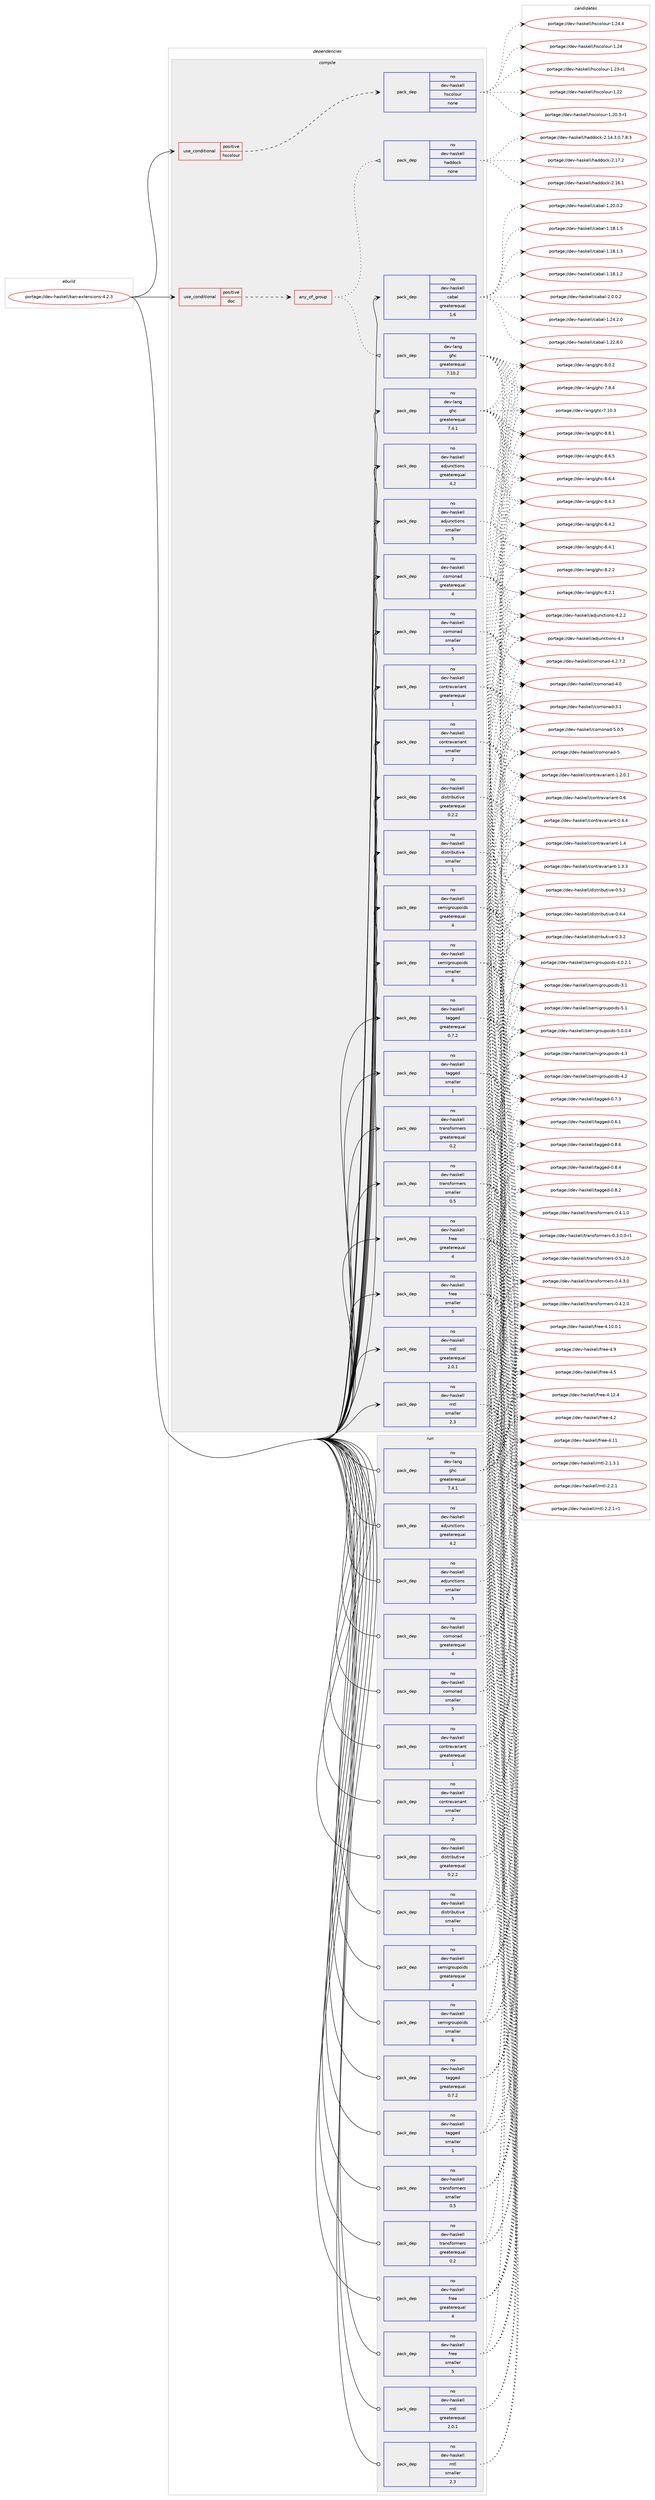 digraph prolog {

# *************
# Graph options
# *************

newrank=true;
concentrate=true;
compound=true;
graph [rankdir=LR,fontname=Helvetica,fontsize=10,ranksep=1.5];#, ranksep=2.5, nodesep=0.2];
edge  [arrowhead=vee];
node  [fontname=Helvetica,fontsize=10];

# **********
# The ebuild
# **********

subgraph cluster_leftcol {
color=gray;
rank=same;
label=<<i>ebuild</i>>;
id [label="portage://dev-haskell/kan-extensions-4.2.3", color=red, width=4, href="../dev-haskell/kan-extensions-4.2.3.svg"];
}

# ****************
# The dependencies
# ****************

subgraph cluster_midcol {
color=gray;
label=<<i>dependencies</i>>;
subgraph cluster_compile {
fillcolor="#eeeeee";
style=filled;
label=<<i>compile</i>>;
subgraph cond133034 {
dependency555006 [label=<<TABLE BORDER="0" CELLBORDER="1" CELLSPACING="0" CELLPADDING="4"><TR><TD ROWSPAN="3" CELLPADDING="10">use_conditional</TD></TR><TR><TD>positive</TD></TR><TR><TD>doc</TD></TR></TABLE>>, shape=none, color=red];
subgraph any6156 {
dependency555007 [label=<<TABLE BORDER="0" CELLBORDER="1" CELLSPACING="0" CELLPADDING="4"><TR><TD CELLPADDING="10">any_of_group</TD></TR></TABLE>>, shape=none, color=red];subgraph pack415579 {
dependency555008 [label=<<TABLE BORDER="0" CELLBORDER="1" CELLSPACING="0" CELLPADDING="4" WIDTH="220"><TR><TD ROWSPAN="6" CELLPADDING="30">pack_dep</TD></TR><TR><TD WIDTH="110">no</TD></TR><TR><TD>dev-haskell</TD></TR><TR><TD>haddock</TD></TR><TR><TD>none</TD></TR><TR><TD></TD></TR></TABLE>>, shape=none, color=blue];
}
dependency555007:e -> dependency555008:w [weight=20,style="dotted",arrowhead="oinv"];
subgraph pack415580 {
dependency555009 [label=<<TABLE BORDER="0" CELLBORDER="1" CELLSPACING="0" CELLPADDING="4" WIDTH="220"><TR><TD ROWSPAN="6" CELLPADDING="30">pack_dep</TD></TR><TR><TD WIDTH="110">no</TD></TR><TR><TD>dev-lang</TD></TR><TR><TD>ghc</TD></TR><TR><TD>greaterequal</TD></TR><TR><TD>7.10.2</TD></TR></TABLE>>, shape=none, color=blue];
}
dependency555007:e -> dependency555009:w [weight=20,style="dotted",arrowhead="oinv"];
}
dependency555006:e -> dependency555007:w [weight=20,style="dashed",arrowhead="vee"];
}
id:e -> dependency555006:w [weight=20,style="solid",arrowhead="vee"];
subgraph cond133035 {
dependency555010 [label=<<TABLE BORDER="0" CELLBORDER="1" CELLSPACING="0" CELLPADDING="4"><TR><TD ROWSPAN="3" CELLPADDING="10">use_conditional</TD></TR><TR><TD>positive</TD></TR><TR><TD>hscolour</TD></TR></TABLE>>, shape=none, color=red];
subgraph pack415581 {
dependency555011 [label=<<TABLE BORDER="0" CELLBORDER="1" CELLSPACING="0" CELLPADDING="4" WIDTH="220"><TR><TD ROWSPAN="6" CELLPADDING="30">pack_dep</TD></TR><TR><TD WIDTH="110">no</TD></TR><TR><TD>dev-haskell</TD></TR><TR><TD>hscolour</TD></TR><TR><TD>none</TD></TR><TR><TD></TD></TR></TABLE>>, shape=none, color=blue];
}
dependency555010:e -> dependency555011:w [weight=20,style="dashed",arrowhead="vee"];
}
id:e -> dependency555010:w [weight=20,style="solid",arrowhead="vee"];
subgraph pack415582 {
dependency555012 [label=<<TABLE BORDER="0" CELLBORDER="1" CELLSPACING="0" CELLPADDING="4" WIDTH="220"><TR><TD ROWSPAN="6" CELLPADDING="30">pack_dep</TD></TR><TR><TD WIDTH="110">no</TD></TR><TR><TD>dev-haskell</TD></TR><TR><TD>adjunctions</TD></TR><TR><TD>greaterequal</TD></TR><TR><TD>4.2</TD></TR></TABLE>>, shape=none, color=blue];
}
id:e -> dependency555012:w [weight=20,style="solid",arrowhead="vee"];
subgraph pack415583 {
dependency555013 [label=<<TABLE BORDER="0" CELLBORDER="1" CELLSPACING="0" CELLPADDING="4" WIDTH="220"><TR><TD ROWSPAN="6" CELLPADDING="30">pack_dep</TD></TR><TR><TD WIDTH="110">no</TD></TR><TR><TD>dev-haskell</TD></TR><TR><TD>adjunctions</TD></TR><TR><TD>smaller</TD></TR><TR><TD>5</TD></TR></TABLE>>, shape=none, color=blue];
}
id:e -> dependency555013:w [weight=20,style="solid",arrowhead="vee"];
subgraph pack415584 {
dependency555014 [label=<<TABLE BORDER="0" CELLBORDER="1" CELLSPACING="0" CELLPADDING="4" WIDTH="220"><TR><TD ROWSPAN="6" CELLPADDING="30">pack_dep</TD></TR><TR><TD WIDTH="110">no</TD></TR><TR><TD>dev-haskell</TD></TR><TR><TD>cabal</TD></TR><TR><TD>greaterequal</TD></TR><TR><TD>1.6</TD></TR></TABLE>>, shape=none, color=blue];
}
id:e -> dependency555014:w [weight=20,style="solid",arrowhead="vee"];
subgraph pack415585 {
dependency555015 [label=<<TABLE BORDER="0" CELLBORDER="1" CELLSPACING="0" CELLPADDING="4" WIDTH="220"><TR><TD ROWSPAN="6" CELLPADDING="30">pack_dep</TD></TR><TR><TD WIDTH="110">no</TD></TR><TR><TD>dev-haskell</TD></TR><TR><TD>comonad</TD></TR><TR><TD>greaterequal</TD></TR><TR><TD>4</TD></TR></TABLE>>, shape=none, color=blue];
}
id:e -> dependency555015:w [weight=20,style="solid",arrowhead="vee"];
subgraph pack415586 {
dependency555016 [label=<<TABLE BORDER="0" CELLBORDER="1" CELLSPACING="0" CELLPADDING="4" WIDTH="220"><TR><TD ROWSPAN="6" CELLPADDING="30">pack_dep</TD></TR><TR><TD WIDTH="110">no</TD></TR><TR><TD>dev-haskell</TD></TR><TR><TD>comonad</TD></TR><TR><TD>smaller</TD></TR><TR><TD>5</TD></TR></TABLE>>, shape=none, color=blue];
}
id:e -> dependency555016:w [weight=20,style="solid",arrowhead="vee"];
subgraph pack415587 {
dependency555017 [label=<<TABLE BORDER="0" CELLBORDER="1" CELLSPACING="0" CELLPADDING="4" WIDTH="220"><TR><TD ROWSPAN="6" CELLPADDING="30">pack_dep</TD></TR><TR><TD WIDTH="110">no</TD></TR><TR><TD>dev-haskell</TD></TR><TR><TD>contravariant</TD></TR><TR><TD>greaterequal</TD></TR><TR><TD>1</TD></TR></TABLE>>, shape=none, color=blue];
}
id:e -> dependency555017:w [weight=20,style="solid",arrowhead="vee"];
subgraph pack415588 {
dependency555018 [label=<<TABLE BORDER="0" CELLBORDER="1" CELLSPACING="0" CELLPADDING="4" WIDTH="220"><TR><TD ROWSPAN="6" CELLPADDING="30">pack_dep</TD></TR><TR><TD WIDTH="110">no</TD></TR><TR><TD>dev-haskell</TD></TR><TR><TD>contravariant</TD></TR><TR><TD>smaller</TD></TR><TR><TD>2</TD></TR></TABLE>>, shape=none, color=blue];
}
id:e -> dependency555018:w [weight=20,style="solid",arrowhead="vee"];
subgraph pack415589 {
dependency555019 [label=<<TABLE BORDER="0" CELLBORDER="1" CELLSPACING="0" CELLPADDING="4" WIDTH="220"><TR><TD ROWSPAN="6" CELLPADDING="30">pack_dep</TD></TR><TR><TD WIDTH="110">no</TD></TR><TR><TD>dev-haskell</TD></TR><TR><TD>distributive</TD></TR><TR><TD>greaterequal</TD></TR><TR><TD>0.2.2</TD></TR></TABLE>>, shape=none, color=blue];
}
id:e -> dependency555019:w [weight=20,style="solid",arrowhead="vee"];
subgraph pack415590 {
dependency555020 [label=<<TABLE BORDER="0" CELLBORDER="1" CELLSPACING="0" CELLPADDING="4" WIDTH="220"><TR><TD ROWSPAN="6" CELLPADDING="30">pack_dep</TD></TR><TR><TD WIDTH="110">no</TD></TR><TR><TD>dev-haskell</TD></TR><TR><TD>distributive</TD></TR><TR><TD>smaller</TD></TR><TR><TD>1</TD></TR></TABLE>>, shape=none, color=blue];
}
id:e -> dependency555020:w [weight=20,style="solid",arrowhead="vee"];
subgraph pack415591 {
dependency555021 [label=<<TABLE BORDER="0" CELLBORDER="1" CELLSPACING="0" CELLPADDING="4" WIDTH="220"><TR><TD ROWSPAN="6" CELLPADDING="30">pack_dep</TD></TR><TR><TD WIDTH="110">no</TD></TR><TR><TD>dev-haskell</TD></TR><TR><TD>free</TD></TR><TR><TD>greaterequal</TD></TR><TR><TD>4</TD></TR></TABLE>>, shape=none, color=blue];
}
id:e -> dependency555021:w [weight=20,style="solid",arrowhead="vee"];
subgraph pack415592 {
dependency555022 [label=<<TABLE BORDER="0" CELLBORDER="1" CELLSPACING="0" CELLPADDING="4" WIDTH="220"><TR><TD ROWSPAN="6" CELLPADDING="30">pack_dep</TD></TR><TR><TD WIDTH="110">no</TD></TR><TR><TD>dev-haskell</TD></TR><TR><TD>free</TD></TR><TR><TD>smaller</TD></TR><TR><TD>5</TD></TR></TABLE>>, shape=none, color=blue];
}
id:e -> dependency555022:w [weight=20,style="solid",arrowhead="vee"];
subgraph pack415593 {
dependency555023 [label=<<TABLE BORDER="0" CELLBORDER="1" CELLSPACING="0" CELLPADDING="4" WIDTH="220"><TR><TD ROWSPAN="6" CELLPADDING="30">pack_dep</TD></TR><TR><TD WIDTH="110">no</TD></TR><TR><TD>dev-haskell</TD></TR><TR><TD>mtl</TD></TR><TR><TD>greaterequal</TD></TR><TR><TD>2.0.1</TD></TR></TABLE>>, shape=none, color=blue];
}
id:e -> dependency555023:w [weight=20,style="solid",arrowhead="vee"];
subgraph pack415594 {
dependency555024 [label=<<TABLE BORDER="0" CELLBORDER="1" CELLSPACING="0" CELLPADDING="4" WIDTH="220"><TR><TD ROWSPAN="6" CELLPADDING="30">pack_dep</TD></TR><TR><TD WIDTH="110">no</TD></TR><TR><TD>dev-haskell</TD></TR><TR><TD>mtl</TD></TR><TR><TD>smaller</TD></TR><TR><TD>2.3</TD></TR></TABLE>>, shape=none, color=blue];
}
id:e -> dependency555024:w [weight=20,style="solid",arrowhead="vee"];
subgraph pack415595 {
dependency555025 [label=<<TABLE BORDER="0" CELLBORDER="1" CELLSPACING="0" CELLPADDING="4" WIDTH="220"><TR><TD ROWSPAN="6" CELLPADDING="30">pack_dep</TD></TR><TR><TD WIDTH="110">no</TD></TR><TR><TD>dev-haskell</TD></TR><TR><TD>semigroupoids</TD></TR><TR><TD>greaterequal</TD></TR><TR><TD>4</TD></TR></TABLE>>, shape=none, color=blue];
}
id:e -> dependency555025:w [weight=20,style="solid",arrowhead="vee"];
subgraph pack415596 {
dependency555026 [label=<<TABLE BORDER="0" CELLBORDER="1" CELLSPACING="0" CELLPADDING="4" WIDTH="220"><TR><TD ROWSPAN="6" CELLPADDING="30">pack_dep</TD></TR><TR><TD WIDTH="110">no</TD></TR><TR><TD>dev-haskell</TD></TR><TR><TD>semigroupoids</TD></TR><TR><TD>smaller</TD></TR><TR><TD>6</TD></TR></TABLE>>, shape=none, color=blue];
}
id:e -> dependency555026:w [weight=20,style="solid",arrowhead="vee"];
subgraph pack415597 {
dependency555027 [label=<<TABLE BORDER="0" CELLBORDER="1" CELLSPACING="0" CELLPADDING="4" WIDTH="220"><TR><TD ROWSPAN="6" CELLPADDING="30">pack_dep</TD></TR><TR><TD WIDTH="110">no</TD></TR><TR><TD>dev-haskell</TD></TR><TR><TD>tagged</TD></TR><TR><TD>greaterequal</TD></TR><TR><TD>0.7.2</TD></TR></TABLE>>, shape=none, color=blue];
}
id:e -> dependency555027:w [weight=20,style="solid",arrowhead="vee"];
subgraph pack415598 {
dependency555028 [label=<<TABLE BORDER="0" CELLBORDER="1" CELLSPACING="0" CELLPADDING="4" WIDTH="220"><TR><TD ROWSPAN="6" CELLPADDING="30">pack_dep</TD></TR><TR><TD WIDTH="110">no</TD></TR><TR><TD>dev-haskell</TD></TR><TR><TD>tagged</TD></TR><TR><TD>smaller</TD></TR><TR><TD>1</TD></TR></TABLE>>, shape=none, color=blue];
}
id:e -> dependency555028:w [weight=20,style="solid",arrowhead="vee"];
subgraph pack415599 {
dependency555029 [label=<<TABLE BORDER="0" CELLBORDER="1" CELLSPACING="0" CELLPADDING="4" WIDTH="220"><TR><TD ROWSPAN="6" CELLPADDING="30">pack_dep</TD></TR><TR><TD WIDTH="110">no</TD></TR><TR><TD>dev-haskell</TD></TR><TR><TD>transformers</TD></TR><TR><TD>greaterequal</TD></TR><TR><TD>0.2</TD></TR></TABLE>>, shape=none, color=blue];
}
id:e -> dependency555029:w [weight=20,style="solid",arrowhead="vee"];
subgraph pack415600 {
dependency555030 [label=<<TABLE BORDER="0" CELLBORDER="1" CELLSPACING="0" CELLPADDING="4" WIDTH="220"><TR><TD ROWSPAN="6" CELLPADDING="30">pack_dep</TD></TR><TR><TD WIDTH="110">no</TD></TR><TR><TD>dev-haskell</TD></TR><TR><TD>transformers</TD></TR><TR><TD>smaller</TD></TR><TR><TD>0.5</TD></TR></TABLE>>, shape=none, color=blue];
}
id:e -> dependency555030:w [weight=20,style="solid",arrowhead="vee"];
subgraph pack415601 {
dependency555031 [label=<<TABLE BORDER="0" CELLBORDER="1" CELLSPACING="0" CELLPADDING="4" WIDTH="220"><TR><TD ROWSPAN="6" CELLPADDING="30">pack_dep</TD></TR><TR><TD WIDTH="110">no</TD></TR><TR><TD>dev-lang</TD></TR><TR><TD>ghc</TD></TR><TR><TD>greaterequal</TD></TR><TR><TD>7.4.1</TD></TR></TABLE>>, shape=none, color=blue];
}
id:e -> dependency555031:w [weight=20,style="solid",arrowhead="vee"];
}
subgraph cluster_compileandrun {
fillcolor="#eeeeee";
style=filled;
label=<<i>compile and run</i>>;
}
subgraph cluster_run {
fillcolor="#eeeeee";
style=filled;
label=<<i>run</i>>;
subgraph pack415602 {
dependency555032 [label=<<TABLE BORDER="0" CELLBORDER="1" CELLSPACING="0" CELLPADDING="4" WIDTH="220"><TR><TD ROWSPAN="6" CELLPADDING="30">pack_dep</TD></TR><TR><TD WIDTH="110">no</TD></TR><TR><TD>dev-haskell</TD></TR><TR><TD>adjunctions</TD></TR><TR><TD>greaterequal</TD></TR><TR><TD>4.2</TD></TR></TABLE>>, shape=none, color=blue];
}
id:e -> dependency555032:w [weight=20,style="solid",arrowhead="odot"];
subgraph pack415603 {
dependency555033 [label=<<TABLE BORDER="0" CELLBORDER="1" CELLSPACING="0" CELLPADDING="4" WIDTH="220"><TR><TD ROWSPAN="6" CELLPADDING="30">pack_dep</TD></TR><TR><TD WIDTH="110">no</TD></TR><TR><TD>dev-haskell</TD></TR><TR><TD>adjunctions</TD></TR><TR><TD>smaller</TD></TR><TR><TD>5</TD></TR></TABLE>>, shape=none, color=blue];
}
id:e -> dependency555033:w [weight=20,style="solid",arrowhead="odot"];
subgraph pack415604 {
dependency555034 [label=<<TABLE BORDER="0" CELLBORDER="1" CELLSPACING="0" CELLPADDING="4" WIDTH="220"><TR><TD ROWSPAN="6" CELLPADDING="30">pack_dep</TD></TR><TR><TD WIDTH="110">no</TD></TR><TR><TD>dev-haskell</TD></TR><TR><TD>comonad</TD></TR><TR><TD>greaterequal</TD></TR><TR><TD>4</TD></TR></TABLE>>, shape=none, color=blue];
}
id:e -> dependency555034:w [weight=20,style="solid",arrowhead="odot"];
subgraph pack415605 {
dependency555035 [label=<<TABLE BORDER="0" CELLBORDER="1" CELLSPACING="0" CELLPADDING="4" WIDTH="220"><TR><TD ROWSPAN="6" CELLPADDING="30">pack_dep</TD></TR><TR><TD WIDTH="110">no</TD></TR><TR><TD>dev-haskell</TD></TR><TR><TD>comonad</TD></TR><TR><TD>smaller</TD></TR><TR><TD>5</TD></TR></TABLE>>, shape=none, color=blue];
}
id:e -> dependency555035:w [weight=20,style="solid",arrowhead="odot"];
subgraph pack415606 {
dependency555036 [label=<<TABLE BORDER="0" CELLBORDER="1" CELLSPACING="0" CELLPADDING="4" WIDTH="220"><TR><TD ROWSPAN="6" CELLPADDING="30">pack_dep</TD></TR><TR><TD WIDTH="110">no</TD></TR><TR><TD>dev-haskell</TD></TR><TR><TD>contravariant</TD></TR><TR><TD>greaterequal</TD></TR><TR><TD>1</TD></TR></TABLE>>, shape=none, color=blue];
}
id:e -> dependency555036:w [weight=20,style="solid",arrowhead="odot"];
subgraph pack415607 {
dependency555037 [label=<<TABLE BORDER="0" CELLBORDER="1" CELLSPACING="0" CELLPADDING="4" WIDTH="220"><TR><TD ROWSPAN="6" CELLPADDING="30">pack_dep</TD></TR><TR><TD WIDTH="110">no</TD></TR><TR><TD>dev-haskell</TD></TR><TR><TD>contravariant</TD></TR><TR><TD>smaller</TD></TR><TR><TD>2</TD></TR></TABLE>>, shape=none, color=blue];
}
id:e -> dependency555037:w [weight=20,style="solid",arrowhead="odot"];
subgraph pack415608 {
dependency555038 [label=<<TABLE BORDER="0" CELLBORDER="1" CELLSPACING="0" CELLPADDING="4" WIDTH="220"><TR><TD ROWSPAN="6" CELLPADDING="30">pack_dep</TD></TR><TR><TD WIDTH="110">no</TD></TR><TR><TD>dev-haskell</TD></TR><TR><TD>distributive</TD></TR><TR><TD>greaterequal</TD></TR><TR><TD>0.2.2</TD></TR></TABLE>>, shape=none, color=blue];
}
id:e -> dependency555038:w [weight=20,style="solid",arrowhead="odot"];
subgraph pack415609 {
dependency555039 [label=<<TABLE BORDER="0" CELLBORDER="1" CELLSPACING="0" CELLPADDING="4" WIDTH="220"><TR><TD ROWSPAN="6" CELLPADDING="30">pack_dep</TD></TR><TR><TD WIDTH="110">no</TD></TR><TR><TD>dev-haskell</TD></TR><TR><TD>distributive</TD></TR><TR><TD>smaller</TD></TR><TR><TD>1</TD></TR></TABLE>>, shape=none, color=blue];
}
id:e -> dependency555039:w [weight=20,style="solid",arrowhead="odot"];
subgraph pack415610 {
dependency555040 [label=<<TABLE BORDER="0" CELLBORDER="1" CELLSPACING="0" CELLPADDING="4" WIDTH="220"><TR><TD ROWSPAN="6" CELLPADDING="30">pack_dep</TD></TR><TR><TD WIDTH="110">no</TD></TR><TR><TD>dev-haskell</TD></TR><TR><TD>free</TD></TR><TR><TD>greaterequal</TD></TR><TR><TD>4</TD></TR></TABLE>>, shape=none, color=blue];
}
id:e -> dependency555040:w [weight=20,style="solid",arrowhead="odot"];
subgraph pack415611 {
dependency555041 [label=<<TABLE BORDER="0" CELLBORDER="1" CELLSPACING="0" CELLPADDING="4" WIDTH="220"><TR><TD ROWSPAN="6" CELLPADDING="30">pack_dep</TD></TR><TR><TD WIDTH="110">no</TD></TR><TR><TD>dev-haskell</TD></TR><TR><TD>free</TD></TR><TR><TD>smaller</TD></TR><TR><TD>5</TD></TR></TABLE>>, shape=none, color=blue];
}
id:e -> dependency555041:w [weight=20,style="solid",arrowhead="odot"];
subgraph pack415612 {
dependency555042 [label=<<TABLE BORDER="0" CELLBORDER="1" CELLSPACING="0" CELLPADDING="4" WIDTH="220"><TR><TD ROWSPAN="6" CELLPADDING="30">pack_dep</TD></TR><TR><TD WIDTH="110">no</TD></TR><TR><TD>dev-haskell</TD></TR><TR><TD>mtl</TD></TR><TR><TD>greaterequal</TD></TR><TR><TD>2.0.1</TD></TR></TABLE>>, shape=none, color=blue];
}
id:e -> dependency555042:w [weight=20,style="solid",arrowhead="odot"];
subgraph pack415613 {
dependency555043 [label=<<TABLE BORDER="0" CELLBORDER="1" CELLSPACING="0" CELLPADDING="4" WIDTH="220"><TR><TD ROWSPAN="6" CELLPADDING="30">pack_dep</TD></TR><TR><TD WIDTH="110">no</TD></TR><TR><TD>dev-haskell</TD></TR><TR><TD>mtl</TD></TR><TR><TD>smaller</TD></TR><TR><TD>2.3</TD></TR></TABLE>>, shape=none, color=blue];
}
id:e -> dependency555043:w [weight=20,style="solid",arrowhead="odot"];
subgraph pack415614 {
dependency555044 [label=<<TABLE BORDER="0" CELLBORDER="1" CELLSPACING="0" CELLPADDING="4" WIDTH="220"><TR><TD ROWSPAN="6" CELLPADDING="30">pack_dep</TD></TR><TR><TD WIDTH="110">no</TD></TR><TR><TD>dev-haskell</TD></TR><TR><TD>semigroupoids</TD></TR><TR><TD>greaterequal</TD></TR><TR><TD>4</TD></TR></TABLE>>, shape=none, color=blue];
}
id:e -> dependency555044:w [weight=20,style="solid",arrowhead="odot"];
subgraph pack415615 {
dependency555045 [label=<<TABLE BORDER="0" CELLBORDER="1" CELLSPACING="0" CELLPADDING="4" WIDTH="220"><TR><TD ROWSPAN="6" CELLPADDING="30">pack_dep</TD></TR><TR><TD WIDTH="110">no</TD></TR><TR><TD>dev-haskell</TD></TR><TR><TD>semigroupoids</TD></TR><TR><TD>smaller</TD></TR><TR><TD>6</TD></TR></TABLE>>, shape=none, color=blue];
}
id:e -> dependency555045:w [weight=20,style="solid",arrowhead="odot"];
subgraph pack415616 {
dependency555046 [label=<<TABLE BORDER="0" CELLBORDER="1" CELLSPACING="0" CELLPADDING="4" WIDTH="220"><TR><TD ROWSPAN="6" CELLPADDING="30">pack_dep</TD></TR><TR><TD WIDTH="110">no</TD></TR><TR><TD>dev-haskell</TD></TR><TR><TD>tagged</TD></TR><TR><TD>greaterequal</TD></TR><TR><TD>0.7.2</TD></TR></TABLE>>, shape=none, color=blue];
}
id:e -> dependency555046:w [weight=20,style="solid",arrowhead="odot"];
subgraph pack415617 {
dependency555047 [label=<<TABLE BORDER="0" CELLBORDER="1" CELLSPACING="0" CELLPADDING="4" WIDTH="220"><TR><TD ROWSPAN="6" CELLPADDING="30">pack_dep</TD></TR><TR><TD WIDTH="110">no</TD></TR><TR><TD>dev-haskell</TD></TR><TR><TD>tagged</TD></TR><TR><TD>smaller</TD></TR><TR><TD>1</TD></TR></TABLE>>, shape=none, color=blue];
}
id:e -> dependency555047:w [weight=20,style="solid",arrowhead="odot"];
subgraph pack415618 {
dependency555048 [label=<<TABLE BORDER="0" CELLBORDER="1" CELLSPACING="0" CELLPADDING="4" WIDTH="220"><TR><TD ROWSPAN="6" CELLPADDING="30">pack_dep</TD></TR><TR><TD WIDTH="110">no</TD></TR><TR><TD>dev-haskell</TD></TR><TR><TD>transformers</TD></TR><TR><TD>greaterequal</TD></TR><TR><TD>0.2</TD></TR></TABLE>>, shape=none, color=blue];
}
id:e -> dependency555048:w [weight=20,style="solid",arrowhead="odot"];
subgraph pack415619 {
dependency555049 [label=<<TABLE BORDER="0" CELLBORDER="1" CELLSPACING="0" CELLPADDING="4" WIDTH="220"><TR><TD ROWSPAN="6" CELLPADDING="30">pack_dep</TD></TR><TR><TD WIDTH="110">no</TD></TR><TR><TD>dev-haskell</TD></TR><TR><TD>transformers</TD></TR><TR><TD>smaller</TD></TR><TR><TD>0.5</TD></TR></TABLE>>, shape=none, color=blue];
}
id:e -> dependency555049:w [weight=20,style="solid",arrowhead="odot"];
subgraph pack415620 {
dependency555050 [label=<<TABLE BORDER="0" CELLBORDER="1" CELLSPACING="0" CELLPADDING="4" WIDTH="220"><TR><TD ROWSPAN="6" CELLPADDING="30">pack_dep</TD></TR><TR><TD WIDTH="110">no</TD></TR><TR><TD>dev-lang</TD></TR><TR><TD>ghc</TD></TR><TR><TD>greaterequal</TD></TR><TR><TD>7.4.1</TD></TR></TABLE>>, shape=none, color=blue];
}
id:e -> dependency555050:w [weight=20,style="solid",arrowhead="odot"];
}
}

# **************
# The candidates
# **************

subgraph cluster_choices {
rank=same;
color=gray;
label=<<i>candidates</i>>;

subgraph choice415579 {
color=black;
nodesep=1;
choice100101118451049711510710110810847104971001001119910745504649554650 [label="portage://dev-haskell/haddock-2.17.2", color=red, width=4,href="../dev-haskell/haddock-2.17.2.svg"];
choice100101118451049711510710110810847104971001001119910745504649544649 [label="portage://dev-haskell/haddock-2.16.1", color=red, width=4,href="../dev-haskell/haddock-2.16.1.svg"];
choice1001011184510497115107101108108471049710010011199107455046495246514648465546564651 [label="portage://dev-haskell/haddock-2.14.3.0.7.8.3", color=red, width=4,href="../dev-haskell/haddock-2.14.3.0.7.8.3.svg"];
dependency555008:e -> choice100101118451049711510710110810847104971001001119910745504649554650:w [style=dotted,weight="100"];
dependency555008:e -> choice100101118451049711510710110810847104971001001119910745504649544649:w [style=dotted,weight="100"];
dependency555008:e -> choice1001011184510497115107101108108471049710010011199107455046495246514648465546564651:w [style=dotted,weight="100"];
}
subgraph choice415580 {
color=black;
nodesep=1;
choice10010111845108971101034710310499455646564649 [label="portage://dev-lang/ghc-8.8.1", color=red, width=4,href="../dev-lang/ghc-8.8.1.svg"];
choice10010111845108971101034710310499455646544653 [label="portage://dev-lang/ghc-8.6.5", color=red, width=4,href="../dev-lang/ghc-8.6.5.svg"];
choice10010111845108971101034710310499455646544652 [label="portage://dev-lang/ghc-8.6.4", color=red, width=4,href="../dev-lang/ghc-8.6.4.svg"];
choice10010111845108971101034710310499455646524651 [label="portage://dev-lang/ghc-8.4.3", color=red, width=4,href="../dev-lang/ghc-8.4.3.svg"];
choice10010111845108971101034710310499455646524650 [label="portage://dev-lang/ghc-8.4.2", color=red, width=4,href="../dev-lang/ghc-8.4.2.svg"];
choice10010111845108971101034710310499455646524649 [label="portage://dev-lang/ghc-8.4.1", color=red, width=4,href="../dev-lang/ghc-8.4.1.svg"];
choice10010111845108971101034710310499455646504650 [label="portage://dev-lang/ghc-8.2.2", color=red, width=4,href="../dev-lang/ghc-8.2.2.svg"];
choice10010111845108971101034710310499455646504649 [label="portage://dev-lang/ghc-8.2.1", color=red, width=4,href="../dev-lang/ghc-8.2.1.svg"];
choice10010111845108971101034710310499455646484650 [label="portage://dev-lang/ghc-8.0.2", color=red, width=4,href="../dev-lang/ghc-8.0.2.svg"];
choice10010111845108971101034710310499455546564652 [label="portage://dev-lang/ghc-7.8.4", color=red, width=4,href="../dev-lang/ghc-7.8.4.svg"];
choice1001011184510897110103471031049945554649484651 [label="portage://dev-lang/ghc-7.10.3", color=red, width=4,href="../dev-lang/ghc-7.10.3.svg"];
dependency555009:e -> choice10010111845108971101034710310499455646564649:w [style=dotted,weight="100"];
dependency555009:e -> choice10010111845108971101034710310499455646544653:w [style=dotted,weight="100"];
dependency555009:e -> choice10010111845108971101034710310499455646544652:w [style=dotted,weight="100"];
dependency555009:e -> choice10010111845108971101034710310499455646524651:w [style=dotted,weight="100"];
dependency555009:e -> choice10010111845108971101034710310499455646524650:w [style=dotted,weight="100"];
dependency555009:e -> choice10010111845108971101034710310499455646524649:w [style=dotted,weight="100"];
dependency555009:e -> choice10010111845108971101034710310499455646504650:w [style=dotted,weight="100"];
dependency555009:e -> choice10010111845108971101034710310499455646504649:w [style=dotted,weight="100"];
dependency555009:e -> choice10010111845108971101034710310499455646484650:w [style=dotted,weight="100"];
dependency555009:e -> choice10010111845108971101034710310499455546564652:w [style=dotted,weight="100"];
dependency555009:e -> choice1001011184510897110103471031049945554649484651:w [style=dotted,weight="100"];
}
subgraph choice415581 {
color=black;
nodesep=1;
choice1001011184510497115107101108108471041159911110811111711445494650524652 [label="portage://dev-haskell/hscolour-1.24.4", color=red, width=4,href="../dev-haskell/hscolour-1.24.4.svg"];
choice100101118451049711510710110810847104115991111081111171144549465052 [label="portage://dev-haskell/hscolour-1.24", color=red, width=4,href="../dev-haskell/hscolour-1.24.svg"];
choice1001011184510497115107101108108471041159911110811111711445494650514511449 [label="portage://dev-haskell/hscolour-1.23-r1", color=red, width=4,href="../dev-haskell/hscolour-1.23-r1.svg"];
choice100101118451049711510710110810847104115991111081111171144549465050 [label="portage://dev-haskell/hscolour-1.22", color=red, width=4,href="../dev-haskell/hscolour-1.22.svg"];
choice10010111845104971151071011081084710411599111108111117114454946504846514511449 [label="portage://dev-haskell/hscolour-1.20.3-r1", color=red, width=4,href="../dev-haskell/hscolour-1.20.3-r1.svg"];
dependency555011:e -> choice1001011184510497115107101108108471041159911110811111711445494650524652:w [style=dotted,weight="100"];
dependency555011:e -> choice100101118451049711510710110810847104115991111081111171144549465052:w [style=dotted,weight="100"];
dependency555011:e -> choice1001011184510497115107101108108471041159911110811111711445494650514511449:w [style=dotted,weight="100"];
dependency555011:e -> choice100101118451049711510710110810847104115991111081111171144549465050:w [style=dotted,weight="100"];
dependency555011:e -> choice10010111845104971151071011081084710411599111108111117114454946504846514511449:w [style=dotted,weight="100"];
}
subgraph choice415582 {
color=black;
nodesep=1;
choice100101118451049711510710110810847971001061171109911610511111011545524651 [label="portage://dev-haskell/adjunctions-4.3", color=red, width=4,href="../dev-haskell/adjunctions-4.3.svg"];
choice1001011184510497115107101108108479710010611711099116105111110115455246504650 [label="portage://dev-haskell/adjunctions-4.2.2", color=red, width=4,href="../dev-haskell/adjunctions-4.2.2.svg"];
dependency555012:e -> choice100101118451049711510710110810847971001061171109911610511111011545524651:w [style=dotted,weight="100"];
dependency555012:e -> choice1001011184510497115107101108108479710010611711099116105111110115455246504650:w [style=dotted,weight="100"];
}
subgraph choice415583 {
color=black;
nodesep=1;
choice100101118451049711510710110810847971001061171109911610511111011545524651 [label="portage://dev-haskell/adjunctions-4.3", color=red, width=4,href="../dev-haskell/adjunctions-4.3.svg"];
choice1001011184510497115107101108108479710010611711099116105111110115455246504650 [label="portage://dev-haskell/adjunctions-4.2.2", color=red, width=4,href="../dev-haskell/adjunctions-4.2.2.svg"];
dependency555013:e -> choice100101118451049711510710110810847971001061171109911610511111011545524651:w [style=dotted,weight="100"];
dependency555013:e -> choice1001011184510497115107101108108479710010611711099116105111110115455246504650:w [style=dotted,weight="100"];
}
subgraph choice415584 {
color=black;
nodesep=1;
choice100101118451049711510710110810847999798971084550464846484650 [label="portage://dev-haskell/cabal-2.0.0.2", color=red, width=4,href="../dev-haskell/cabal-2.0.0.2.svg"];
choice10010111845104971151071011081084799979897108454946505246504648 [label="portage://dev-haskell/cabal-1.24.2.0", color=red, width=4,href="../dev-haskell/cabal-1.24.2.0.svg"];
choice10010111845104971151071011081084799979897108454946505046564648 [label="portage://dev-haskell/cabal-1.22.8.0", color=red, width=4,href="../dev-haskell/cabal-1.22.8.0.svg"];
choice10010111845104971151071011081084799979897108454946504846484650 [label="portage://dev-haskell/cabal-1.20.0.2", color=red, width=4,href="../dev-haskell/cabal-1.20.0.2.svg"];
choice10010111845104971151071011081084799979897108454946495646494653 [label="portage://dev-haskell/cabal-1.18.1.5", color=red, width=4,href="../dev-haskell/cabal-1.18.1.5.svg"];
choice10010111845104971151071011081084799979897108454946495646494651 [label="portage://dev-haskell/cabal-1.18.1.3", color=red, width=4,href="../dev-haskell/cabal-1.18.1.3.svg"];
choice10010111845104971151071011081084799979897108454946495646494650 [label="portage://dev-haskell/cabal-1.18.1.2", color=red, width=4,href="../dev-haskell/cabal-1.18.1.2.svg"];
dependency555014:e -> choice100101118451049711510710110810847999798971084550464846484650:w [style=dotted,weight="100"];
dependency555014:e -> choice10010111845104971151071011081084799979897108454946505246504648:w [style=dotted,weight="100"];
dependency555014:e -> choice10010111845104971151071011081084799979897108454946505046564648:w [style=dotted,weight="100"];
dependency555014:e -> choice10010111845104971151071011081084799979897108454946504846484650:w [style=dotted,weight="100"];
dependency555014:e -> choice10010111845104971151071011081084799979897108454946495646494653:w [style=dotted,weight="100"];
dependency555014:e -> choice10010111845104971151071011081084799979897108454946495646494651:w [style=dotted,weight="100"];
dependency555014:e -> choice10010111845104971151071011081084799979897108454946495646494650:w [style=dotted,weight="100"];
}
subgraph choice415585 {
color=black;
nodesep=1;
choice1001011184510497115107101108108479911110911111097100455346484653 [label="portage://dev-haskell/comonad-5.0.5", color=red, width=4,href="../dev-haskell/comonad-5.0.5.svg"];
choice10010111845104971151071011081084799111109111110971004553 [label="portage://dev-haskell/comonad-5", color=red, width=4,href="../dev-haskell/comonad-5.svg"];
choice10010111845104971151071011081084799111109111110971004552465046554650 [label="portage://dev-haskell/comonad-4.2.7.2", color=red, width=4,href="../dev-haskell/comonad-4.2.7.2.svg"];
choice100101118451049711510710110810847991111091111109710045524648 [label="portage://dev-haskell/comonad-4.0", color=red, width=4,href="../dev-haskell/comonad-4.0.svg"];
choice100101118451049711510710110810847991111091111109710045514649 [label="portage://dev-haskell/comonad-3.1", color=red, width=4,href="../dev-haskell/comonad-3.1.svg"];
dependency555015:e -> choice1001011184510497115107101108108479911110911111097100455346484653:w [style=dotted,weight="100"];
dependency555015:e -> choice10010111845104971151071011081084799111109111110971004553:w [style=dotted,weight="100"];
dependency555015:e -> choice10010111845104971151071011081084799111109111110971004552465046554650:w [style=dotted,weight="100"];
dependency555015:e -> choice100101118451049711510710110810847991111091111109710045524648:w [style=dotted,weight="100"];
dependency555015:e -> choice100101118451049711510710110810847991111091111109710045514649:w [style=dotted,weight="100"];
}
subgraph choice415586 {
color=black;
nodesep=1;
choice1001011184510497115107101108108479911110911111097100455346484653 [label="portage://dev-haskell/comonad-5.0.5", color=red, width=4,href="../dev-haskell/comonad-5.0.5.svg"];
choice10010111845104971151071011081084799111109111110971004553 [label="portage://dev-haskell/comonad-5", color=red, width=4,href="../dev-haskell/comonad-5.svg"];
choice10010111845104971151071011081084799111109111110971004552465046554650 [label="portage://dev-haskell/comonad-4.2.7.2", color=red, width=4,href="../dev-haskell/comonad-4.2.7.2.svg"];
choice100101118451049711510710110810847991111091111109710045524648 [label="portage://dev-haskell/comonad-4.0", color=red, width=4,href="../dev-haskell/comonad-4.0.svg"];
choice100101118451049711510710110810847991111091111109710045514649 [label="portage://dev-haskell/comonad-3.1", color=red, width=4,href="../dev-haskell/comonad-3.1.svg"];
dependency555016:e -> choice1001011184510497115107101108108479911110911111097100455346484653:w [style=dotted,weight="100"];
dependency555016:e -> choice10010111845104971151071011081084799111109111110971004553:w [style=dotted,weight="100"];
dependency555016:e -> choice10010111845104971151071011081084799111109111110971004552465046554650:w [style=dotted,weight="100"];
dependency555016:e -> choice100101118451049711510710110810847991111091111109710045524648:w [style=dotted,weight="100"];
dependency555016:e -> choice100101118451049711510710110810847991111091111109710045514649:w [style=dotted,weight="100"];
}
subgraph choice415587 {
color=black;
nodesep=1;
choice1001011184510497115107101108108479911111011611497118971141059711011645494652 [label="portage://dev-haskell/contravariant-1.4", color=red, width=4,href="../dev-haskell/contravariant-1.4.svg"];
choice10010111845104971151071011081084799111110116114971189711410597110116454946514651 [label="portage://dev-haskell/contravariant-1.3.3", color=red, width=4,href="../dev-haskell/contravariant-1.3.3.svg"];
choice100101118451049711510710110810847991111101161149711897114105971101164549465046484649 [label="portage://dev-haskell/contravariant-1.2.0.1", color=red, width=4,href="../dev-haskell/contravariant-1.2.0.1.svg"];
choice1001011184510497115107101108108479911111011611497118971141059711011645484654 [label="portage://dev-haskell/contravariant-0.6", color=red, width=4,href="../dev-haskell/contravariant-0.6.svg"];
choice10010111845104971151071011081084799111110116114971189711410597110116454846524652 [label="portage://dev-haskell/contravariant-0.4.4", color=red, width=4,href="../dev-haskell/contravariant-0.4.4.svg"];
dependency555017:e -> choice1001011184510497115107101108108479911111011611497118971141059711011645494652:w [style=dotted,weight="100"];
dependency555017:e -> choice10010111845104971151071011081084799111110116114971189711410597110116454946514651:w [style=dotted,weight="100"];
dependency555017:e -> choice100101118451049711510710110810847991111101161149711897114105971101164549465046484649:w [style=dotted,weight="100"];
dependency555017:e -> choice1001011184510497115107101108108479911111011611497118971141059711011645484654:w [style=dotted,weight="100"];
dependency555017:e -> choice10010111845104971151071011081084799111110116114971189711410597110116454846524652:w [style=dotted,weight="100"];
}
subgraph choice415588 {
color=black;
nodesep=1;
choice1001011184510497115107101108108479911111011611497118971141059711011645494652 [label="portage://dev-haskell/contravariant-1.4", color=red, width=4,href="../dev-haskell/contravariant-1.4.svg"];
choice10010111845104971151071011081084799111110116114971189711410597110116454946514651 [label="portage://dev-haskell/contravariant-1.3.3", color=red, width=4,href="../dev-haskell/contravariant-1.3.3.svg"];
choice100101118451049711510710110810847991111101161149711897114105971101164549465046484649 [label="portage://dev-haskell/contravariant-1.2.0.1", color=red, width=4,href="../dev-haskell/contravariant-1.2.0.1.svg"];
choice1001011184510497115107101108108479911111011611497118971141059711011645484654 [label="portage://dev-haskell/contravariant-0.6", color=red, width=4,href="../dev-haskell/contravariant-0.6.svg"];
choice10010111845104971151071011081084799111110116114971189711410597110116454846524652 [label="portage://dev-haskell/contravariant-0.4.4", color=red, width=4,href="../dev-haskell/contravariant-0.4.4.svg"];
dependency555018:e -> choice1001011184510497115107101108108479911111011611497118971141059711011645494652:w [style=dotted,weight="100"];
dependency555018:e -> choice10010111845104971151071011081084799111110116114971189711410597110116454946514651:w [style=dotted,weight="100"];
dependency555018:e -> choice100101118451049711510710110810847991111101161149711897114105971101164549465046484649:w [style=dotted,weight="100"];
dependency555018:e -> choice1001011184510497115107101108108479911111011611497118971141059711011645484654:w [style=dotted,weight="100"];
dependency555018:e -> choice10010111845104971151071011081084799111110116114971189711410597110116454846524652:w [style=dotted,weight="100"];
}
subgraph choice415589 {
color=black;
nodesep=1;
choice10010111845104971151071011081084710010511511611410598117116105118101454846534650 [label="portage://dev-haskell/distributive-0.5.2", color=red, width=4,href="../dev-haskell/distributive-0.5.2.svg"];
choice10010111845104971151071011081084710010511511611410598117116105118101454846524652 [label="portage://dev-haskell/distributive-0.4.4", color=red, width=4,href="../dev-haskell/distributive-0.4.4.svg"];
choice10010111845104971151071011081084710010511511611410598117116105118101454846514650 [label="portage://dev-haskell/distributive-0.3.2", color=red, width=4,href="../dev-haskell/distributive-0.3.2.svg"];
dependency555019:e -> choice10010111845104971151071011081084710010511511611410598117116105118101454846534650:w [style=dotted,weight="100"];
dependency555019:e -> choice10010111845104971151071011081084710010511511611410598117116105118101454846524652:w [style=dotted,weight="100"];
dependency555019:e -> choice10010111845104971151071011081084710010511511611410598117116105118101454846514650:w [style=dotted,weight="100"];
}
subgraph choice415590 {
color=black;
nodesep=1;
choice10010111845104971151071011081084710010511511611410598117116105118101454846534650 [label="portage://dev-haskell/distributive-0.5.2", color=red, width=4,href="../dev-haskell/distributive-0.5.2.svg"];
choice10010111845104971151071011081084710010511511611410598117116105118101454846524652 [label="portage://dev-haskell/distributive-0.4.4", color=red, width=4,href="../dev-haskell/distributive-0.4.4.svg"];
choice10010111845104971151071011081084710010511511611410598117116105118101454846514650 [label="portage://dev-haskell/distributive-0.3.2", color=red, width=4,href="../dev-haskell/distributive-0.3.2.svg"];
dependency555020:e -> choice10010111845104971151071011081084710010511511611410598117116105118101454846534650:w [style=dotted,weight="100"];
dependency555020:e -> choice10010111845104971151071011081084710010511511611410598117116105118101454846524652:w [style=dotted,weight="100"];
dependency555020:e -> choice10010111845104971151071011081084710010511511611410598117116105118101454846514650:w [style=dotted,weight="100"];
}
subgraph choice415591 {
color=black;
nodesep=1;
choice10010111845104971151071011081084710211410110145524657 [label="portage://dev-haskell/free-4.9", color=red, width=4,href="../dev-haskell/free-4.9.svg"];
choice10010111845104971151071011081084710211410110145524653 [label="portage://dev-haskell/free-4.5", color=red, width=4,href="../dev-haskell/free-4.5.svg"];
choice10010111845104971151071011081084710211410110145524650 [label="portage://dev-haskell/free-4.2", color=red, width=4,href="../dev-haskell/free-4.2.svg"];
choice10010111845104971151071011081084710211410110145524649504652 [label="portage://dev-haskell/free-4.12.4", color=red, width=4,href="../dev-haskell/free-4.12.4.svg"];
choice1001011184510497115107101108108471021141011014552464949 [label="portage://dev-haskell/free-4.11", color=red, width=4,href="../dev-haskell/free-4.11.svg"];
choice100101118451049711510710110810847102114101101455246494846484649 [label="portage://dev-haskell/free-4.10.0.1", color=red, width=4,href="../dev-haskell/free-4.10.0.1.svg"];
dependency555021:e -> choice10010111845104971151071011081084710211410110145524657:w [style=dotted,weight="100"];
dependency555021:e -> choice10010111845104971151071011081084710211410110145524653:w [style=dotted,weight="100"];
dependency555021:e -> choice10010111845104971151071011081084710211410110145524650:w [style=dotted,weight="100"];
dependency555021:e -> choice10010111845104971151071011081084710211410110145524649504652:w [style=dotted,weight="100"];
dependency555021:e -> choice1001011184510497115107101108108471021141011014552464949:w [style=dotted,weight="100"];
dependency555021:e -> choice100101118451049711510710110810847102114101101455246494846484649:w [style=dotted,weight="100"];
}
subgraph choice415592 {
color=black;
nodesep=1;
choice10010111845104971151071011081084710211410110145524657 [label="portage://dev-haskell/free-4.9", color=red, width=4,href="../dev-haskell/free-4.9.svg"];
choice10010111845104971151071011081084710211410110145524653 [label="portage://dev-haskell/free-4.5", color=red, width=4,href="../dev-haskell/free-4.5.svg"];
choice10010111845104971151071011081084710211410110145524650 [label="portage://dev-haskell/free-4.2", color=red, width=4,href="../dev-haskell/free-4.2.svg"];
choice10010111845104971151071011081084710211410110145524649504652 [label="portage://dev-haskell/free-4.12.4", color=red, width=4,href="../dev-haskell/free-4.12.4.svg"];
choice1001011184510497115107101108108471021141011014552464949 [label="portage://dev-haskell/free-4.11", color=red, width=4,href="../dev-haskell/free-4.11.svg"];
choice100101118451049711510710110810847102114101101455246494846484649 [label="portage://dev-haskell/free-4.10.0.1", color=red, width=4,href="../dev-haskell/free-4.10.0.1.svg"];
dependency555022:e -> choice10010111845104971151071011081084710211410110145524657:w [style=dotted,weight="100"];
dependency555022:e -> choice10010111845104971151071011081084710211410110145524653:w [style=dotted,weight="100"];
dependency555022:e -> choice10010111845104971151071011081084710211410110145524650:w [style=dotted,weight="100"];
dependency555022:e -> choice10010111845104971151071011081084710211410110145524649504652:w [style=dotted,weight="100"];
dependency555022:e -> choice1001011184510497115107101108108471021141011014552464949:w [style=dotted,weight="100"];
dependency555022:e -> choice100101118451049711510710110810847102114101101455246494846484649:w [style=dotted,weight="100"];
}
subgraph choice415593 {
color=black;
nodesep=1;
choice1001011184510497115107101108108471091161084550465046494511449 [label="portage://dev-haskell/mtl-2.2.1-r1", color=red, width=4,href="../dev-haskell/mtl-2.2.1-r1.svg"];
choice100101118451049711510710110810847109116108455046504649 [label="portage://dev-haskell/mtl-2.2.1", color=red, width=4,href="../dev-haskell/mtl-2.2.1.svg"];
choice1001011184510497115107101108108471091161084550464946514649 [label="portage://dev-haskell/mtl-2.1.3.1", color=red, width=4,href="../dev-haskell/mtl-2.1.3.1.svg"];
dependency555023:e -> choice1001011184510497115107101108108471091161084550465046494511449:w [style=dotted,weight="100"];
dependency555023:e -> choice100101118451049711510710110810847109116108455046504649:w [style=dotted,weight="100"];
dependency555023:e -> choice1001011184510497115107101108108471091161084550464946514649:w [style=dotted,weight="100"];
}
subgraph choice415594 {
color=black;
nodesep=1;
choice1001011184510497115107101108108471091161084550465046494511449 [label="portage://dev-haskell/mtl-2.2.1-r1", color=red, width=4,href="../dev-haskell/mtl-2.2.1-r1.svg"];
choice100101118451049711510710110810847109116108455046504649 [label="portage://dev-haskell/mtl-2.2.1", color=red, width=4,href="../dev-haskell/mtl-2.2.1.svg"];
choice1001011184510497115107101108108471091161084550464946514649 [label="portage://dev-haskell/mtl-2.1.3.1", color=red, width=4,href="../dev-haskell/mtl-2.1.3.1.svg"];
dependency555024:e -> choice1001011184510497115107101108108471091161084550465046494511449:w [style=dotted,weight="100"];
dependency555024:e -> choice100101118451049711510710110810847109116108455046504649:w [style=dotted,weight="100"];
dependency555024:e -> choice1001011184510497115107101108108471091161084550464946514649:w [style=dotted,weight="100"];
}
subgraph choice415595 {
color=black;
nodesep=1;
choice10010111845104971151071011081084711510110910510311411111711211110510011545534649 [label="portage://dev-haskell/semigroupoids-5.1", color=red, width=4,href="../dev-haskell/semigroupoids-5.1.svg"];
choice1001011184510497115107101108108471151011091051031141111171121111051001154553464846484652 [label="portage://dev-haskell/semigroupoids-5.0.0.4", color=red, width=4,href="../dev-haskell/semigroupoids-5.0.0.4.svg"];
choice10010111845104971151071011081084711510110910510311411111711211110510011545524651 [label="portage://dev-haskell/semigroupoids-4.3", color=red, width=4,href="../dev-haskell/semigroupoids-4.3.svg"];
choice10010111845104971151071011081084711510110910510311411111711211110510011545524650 [label="portage://dev-haskell/semigroupoids-4.2", color=red, width=4,href="../dev-haskell/semigroupoids-4.2.svg"];
choice1001011184510497115107101108108471151011091051031141111171121111051001154552464846504649 [label="portage://dev-haskell/semigroupoids-4.0.2.1", color=red, width=4,href="../dev-haskell/semigroupoids-4.0.2.1.svg"];
choice10010111845104971151071011081084711510110910510311411111711211110510011545514649 [label="portage://dev-haskell/semigroupoids-3.1", color=red, width=4,href="../dev-haskell/semigroupoids-3.1.svg"];
dependency555025:e -> choice10010111845104971151071011081084711510110910510311411111711211110510011545534649:w [style=dotted,weight="100"];
dependency555025:e -> choice1001011184510497115107101108108471151011091051031141111171121111051001154553464846484652:w [style=dotted,weight="100"];
dependency555025:e -> choice10010111845104971151071011081084711510110910510311411111711211110510011545524651:w [style=dotted,weight="100"];
dependency555025:e -> choice10010111845104971151071011081084711510110910510311411111711211110510011545524650:w [style=dotted,weight="100"];
dependency555025:e -> choice1001011184510497115107101108108471151011091051031141111171121111051001154552464846504649:w [style=dotted,weight="100"];
dependency555025:e -> choice10010111845104971151071011081084711510110910510311411111711211110510011545514649:w [style=dotted,weight="100"];
}
subgraph choice415596 {
color=black;
nodesep=1;
choice10010111845104971151071011081084711510110910510311411111711211110510011545534649 [label="portage://dev-haskell/semigroupoids-5.1", color=red, width=4,href="../dev-haskell/semigroupoids-5.1.svg"];
choice1001011184510497115107101108108471151011091051031141111171121111051001154553464846484652 [label="portage://dev-haskell/semigroupoids-5.0.0.4", color=red, width=4,href="../dev-haskell/semigroupoids-5.0.0.4.svg"];
choice10010111845104971151071011081084711510110910510311411111711211110510011545524651 [label="portage://dev-haskell/semigroupoids-4.3", color=red, width=4,href="../dev-haskell/semigroupoids-4.3.svg"];
choice10010111845104971151071011081084711510110910510311411111711211110510011545524650 [label="portage://dev-haskell/semigroupoids-4.2", color=red, width=4,href="../dev-haskell/semigroupoids-4.2.svg"];
choice1001011184510497115107101108108471151011091051031141111171121111051001154552464846504649 [label="portage://dev-haskell/semigroupoids-4.0.2.1", color=red, width=4,href="../dev-haskell/semigroupoids-4.0.2.1.svg"];
choice10010111845104971151071011081084711510110910510311411111711211110510011545514649 [label="portage://dev-haskell/semigroupoids-3.1", color=red, width=4,href="../dev-haskell/semigroupoids-3.1.svg"];
dependency555026:e -> choice10010111845104971151071011081084711510110910510311411111711211110510011545534649:w [style=dotted,weight="100"];
dependency555026:e -> choice1001011184510497115107101108108471151011091051031141111171121111051001154553464846484652:w [style=dotted,weight="100"];
dependency555026:e -> choice10010111845104971151071011081084711510110910510311411111711211110510011545524651:w [style=dotted,weight="100"];
dependency555026:e -> choice10010111845104971151071011081084711510110910510311411111711211110510011545524650:w [style=dotted,weight="100"];
dependency555026:e -> choice1001011184510497115107101108108471151011091051031141111171121111051001154552464846504649:w [style=dotted,weight="100"];
dependency555026:e -> choice10010111845104971151071011081084711510110910510311411111711211110510011545514649:w [style=dotted,weight="100"];
}
subgraph choice415597 {
color=black;
nodesep=1;
choice10010111845104971151071011081084711697103103101100454846564654 [label="portage://dev-haskell/tagged-0.8.6", color=red, width=4,href="../dev-haskell/tagged-0.8.6.svg"];
choice10010111845104971151071011081084711697103103101100454846564652 [label="portage://dev-haskell/tagged-0.8.4", color=red, width=4,href="../dev-haskell/tagged-0.8.4.svg"];
choice10010111845104971151071011081084711697103103101100454846564650 [label="portage://dev-haskell/tagged-0.8.2", color=red, width=4,href="../dev-haskell/tagged-0.8.2.svg"];
choice10010111845104971151071011081084711697103103101100454846554651 [label="portage://dev-haskell/tagged-0.7.3", color=red, width=4,href="../dev-haskell/tagged-0.7.3.svg"];
choice10010111845104971151071011081084711697103103101100454846544649 [label="portage://dev-haskell/tagged-0.6.1", color=red, width=4,href="../dev-haskell/tagged-0.6.1.svg"];
dependency555027:e -> choice10010111845104971151071011081084711697103103101100454846564654:w [style=dotted,weight="100"];
dependency555027:e -> choice10010111845104971151071011081084711697103103101100454846564652:w [style=dotted,weight="100"];
dependency555027:e -> choice10010111845104971151071011081084711697103103101100454846564650:w [style=dotted,weight="100"];
dependency555027:e -> choice10010111845104971151071011081084711697103103101100454846554651:w [style=dotted,weight="100"];
dependency555027:e -> choice10010111845104971151071011081084711697103103101100454846544649:w [style=dotted,weight="100"];
}
subgraph choice415598 {
color=black;
nodesep=1;
choice10010111845104971151071011081084711697103103101100454846564654 [label="portage://dev-haskell/tagged-0.8.6", color=red, width=4,href="../dev-haskell/tagged-0.8.6.svg"];
choice10010111845104971151071011081084711697103103101100454846564652 [label="portage://dev-haskell/tagged-0.8.4", color=red, width=4,href="../dev-haskell/tagged-0.8.4.svg"];
choice10010111845104971151071011081084711697103103101100454846564650 [label="portage://dev-haskell/tagged-0.8.2", color=red, width=4,href="../dev-haskell/tagged-0.8.2.svg"];
choice10010111845104971151071011081084711697103103101100454846554651 [label="portage://dev-haskell/tagged-0.7.3", color=red, width=4,href="../dev-haskell/tagged-0.7.3.svg"];
choice10010111845104971151071011081084711697103103101100454846544649 [label="portage://dev-haskell/tagged-0.6.1", color=red, width=4,href="../dev-haskell/tagged-0.6.1.svg"];
dependency555028:e -> choice10010111845104971151071011081084711697103103101100454846564654:w [style=dotted,weight="100"];
dependency555028:e -> choice10010111845104971151071011081084711697103103101100454846564652:w [style=dotted,weight="100"];
dependency555028:e -> choice10010111845104971151071011081084711697103103101100454846564650:w [style=dotted,weight="100"];
dependency555028:e -> choice10010111845104971151071011081084711697103103101100454846554651:w [style=dotted,weight="100"];
dependency555028:e -> choice10010111845104971151071011081084711697103103101100454846544649:w [style=dotted,weight="100"];
}
subgraph choice415599 {
color=black;
nodesep=1;
choice100101118451049711510710110810847116114971101151021111141091011141154548465346504648 [label="portage://dev-haskell/transformers-0.5.2.0", color=red, width=4,href="../dev-haskell/transformers-0.5.2.0.svg"];
choice100101118451049711510710110810847116114971101151021111141091011141154548465246514648 [label="portage://dev-haskell/transformers-0.4.3.0", color=red, width=4,href="../dev-haskell/transformers-0.4.3.0.svg"];
choice100101118451049711510710110810847116114971101151021111141091011141154548465246504648 [label="portage://dev-haskell/transformers-0.4.2.0", color=red, width=4,href="../dev-haskell/transformers-0.4.2.0.svg"];
choice100101118451049711510710110810847116114971101151021111141091011141154548465246494648 [label="portage://dev-haskell/transformers-0.4.1.0", color=red, width=4,href="../dev-haskell/transformers-0.4.1.0.svg"];
choice1001011184510497115107101108108471161149711011510211111410910111411545484651464846484511449 [label="portage://dev-haskell/transformers-0.3.0.0-r1", color=red, width=4,href="../dev-haskell/transformers-0.3.0.0-r1.svg"];
dependency555029:e -> choice100101118451049711510710110810847116114971101151021111141091011141154548465346504648:w [style=dotted,weight="100"];
dependency555029:e -> choice100101118451049711510710110810847116114971101151021111141091011141154548465246514648:w [style=dotted,weight="100"];
dependency555029:e -> choice100101118451049711510710110810847116114971101151021111141091011141154548465246504648:w [style=dotted,weight="100"];
dependency555029:e -> choice100101118451049711510710110810847116114971101151021111141091011141154548465246494648:w [style=dotted,weight="100"];
dependency555029:e -> choice1001011184510497115107101108108471161149711011510211111410910111411545484651464846484511449:w [style=dotted,weight="100"];
}
subgraph choice415600 {
color=black;
nodesep=1;
choice100101118451049711510710110810847116114971101151021111141091011141154548465346504648 [label="portage://dev-haskell/transformers-0.5.2.0", color=red, width=4,href="../dev-haskell/transformers-0.5.2.0.svg"];
choice100101118451049711510710110810847116114971101151021111141091011141154548465246514648 [label="portage://dev-haskell/transformers-0.4.3.0", color=red, width=4,href="../dev-haskell/transformers-0.4.3.0.svg"];
choice100101118451049711510710110810847116114971101151021111141091011141154548465246504648 [label="portage://dev-haskell/transformers-0.4.2.0", color=red, width=4,href="../dev-haskell/transformers-0.4.2.0.svg"];
choice100101118451049711510710110810847116114971101151021111141091011141154548465246494648 [label="portage://dev-haskell/transformers-0.4.1.0", color=red, width=4,href="../dev-haskell/transformers-0.4.1.0.svg"];
choice1001011184510497115107101108108471161149711011510211111410910111411545484651464846484511449 [label="portage://dev-haskell/transformers-0.3.0.0-r1", color=red, width=4,href="../dev-haskell/transformers-0.3.0.0-r1.svg"];
dependency555030:e -> choice100101118451049711510710110810847116114971101151021111141091011141154548465346504648:w [style=dotted,weight="100"];
dependency555030:e -> choice100101118451049711510710110810847116114971101151021111141091011141154548465246514648:w [style=dotted,weight="100"];
dependency555030:e -> choice100101118451049711510710110810847116114971101151021111141091011141154548465246504648:w [style=dotted,weight="100"];
dependency555030:e -> choice100101118451049711510710110810847116114971101151021111141091011141154548465246494648:w [style=dotted,weight="100"];
dependency555030:e -> choice1001011184510497115107101108108471161149711011510211111410910111411545484651464846484511449:w [style=dotted,weight="100"];
}
subgraph choice415601 {
color=black;
nodesep=1;
choice10010111845108971101034710310499455646564649 [label="portage://dev-lang/ghc-8.8.1", color=red, width=4,href="../dev-lang/ghc-8.8.1.svg"];
choice10010111845108971101034710310499455646544653 [label="portage://dev-lang/ghc-8.6.5", color=red, width=4,href="../dev-lang/ghc-8.6.5.svg"];
choice10010111845108971101034710310499455646544652 [label="portage://dev-lang/ghc-8.6.4", color=red, width=4,href="../dev-lang/ghc-8.6.4.svg"];
choice10010111845108971101034710310499455646524651 [label="portage://dev-lang/ghc-8.4.3", color=red, width=4,href="../dev-lang/ghc-8.4.3.svg"];
choice10010111845108971101034710310499455646524650 [label="portage://dev-lang/ghc-8.4.2", color=red, width=4,href="../dev-lang/ghc-8.4.2.svg"];
choice10010111845108971101034710310499455646524649 [label="portage://dev-lang/ghc-8.4.1", color=red, width=4,href="../dev-lang/ghc-8.4.1.svg"];
choice10010111845108971101034710310499455646504650 [label="portage://dev-lang/ghc-8.2.2", color=red, width=4,href="../dev-lang/ghc-8.2.2.svg"];
choice10010111845108971101034710310499455646504649 [label="portage://dev-lang/ghc-8.2.1", color=red, width=4,href="../dev-lang/ghc-8.2.1.svg"];
choice10010111845108971101034710310499455646484650 [label="portage://dev-lang/ghc-8.0.2", color=red, width=4,href="../dev-lang/ghc-8.0.2.svg"];
choice10010111845108971101034710310499455546564652 [label="portage://dev-lang/ghc-7.8.4", color=red, width=4,href="../dev-lang/ghc-7.8.4.svg"];
choice1001011184510897110103471031049945554649484651 [label="portage://dev-lang/ghc-7.10.3", color=red, width=4,href="../dev-lang/ghc-7.10.3.svg"];
dependency555031:e -> choice10010111845108971101034710310499455646564649:w [style=dotted,weight="100"];
dependency555031:e -> choice10010111845108971101034710310499455646544653:w [style=dotted,weight="100"];
dependency555031:e -> choice10010111845108971101034710310499455646544652:w [style=dotted,weight="100"];
dependency555031:e -> choice10010111845108971101034710310499455646524651:w [style=dotted,weight="100"];
dependency555031:e -> choice10010111845108971101034710310499455646524650:w [style=dotted,weight="100"];
dependency555031:e -> choice10010111845108971101034710310499455646524649:w [style=dotted,weight="100"];
dependency555031:e -> choice10010111845108971101034710310499455646504650:w [style=dotted,weight="100"];
dependency555031:e -> choice10010111845108971101034710310499455646504649:w [style=dotted,weight="100"];
dependency555031:e -> choice10010111845108971101034710310499455646484650:w [style=dotted,weight="100"];
dependency555031:e -> choice10010111845108971101034710310499455546564652:w [style=dotted,weight="100"];
dependency555031:e -> choice1001011184510897110103471031049945554649484651:w [style=dotted,weight="100"];
}
subgraph choice415602 {
color=black;
nodesep=1;
choice100101118451049711510710110810847971001061171109911610511111011545524651 [label="portage://dev-haskell/adjunctions-4.3", color=red, width=4,href="../dev-haskell/adjunctions-4.3.svg"];
choice1001011184510497115107101108108479710010611711099116105111110115455246504650 [label="portage://dev-haskell/adjunctions-4.2.2", color=red, width=4,href="../dev-haskell/adjunctions-4.2.2.svg"];
dependency555032:e -> choice100101118451049711510710110810847971001061171109911610511111011545524651:w [style=dotted,weight="100"];
dependency555032:e -> choice1001011184510497115107101108108479710010611711099116105111110115455246504650:w [style=dotted,weight="100"];
}
subgraph choice415603 {
color=black;
nodesep=1;
choice100101118451049711510710110810847971001061171109911610511111011545524651 [label="portage://dev-haskell/adjunctions-4.3", color=red, width=4,href="../dev-haskell/adjunctions-4.3.svg"];
choice1001011184510497115107101108108479710010611711099116105111110115455246504650 [label="portage://dev-haskell/adjunctions-4.2.2", color=red, width=4,href="../dev-haskell/adjunctions-4.2.2.svg"];
dependency555033:e -> choice100101118451049711510710110810847971001061171109911610511111011545524651:w [style=dotted,weight="100"];
dependency555033:e -> choice1001011184510497115107101108108479710010611711099116105111110115455246504650:w [style=dotted,weight="100"];
}
subgraph choice415604 {
color=black;
nodesep=1;
choice1001011184510497115107101108108479911110911111097100455346484653 [label="portage://dev-haskell/comonad-5.0.5", color=red, width=4,href="../dev-haskell/comonad-5.0.5.svg"];
choice10010111845104971151071011081084799111109111110971004553 [label="portage://dev-haskell/comonad-5", color=red, width=4,href="../dev-haskell/comonad-5.svg"];
choice10010111845104971151071011081084799111109111110971004552465046554650 [label="portage://dev-haskell/comonad-4.2.7.2", color=red, width=4,href="../dev-haskell/comonad-4.2.7.2.svg"];
choice100101118451049711510710110810847991111091111109710045524648 [label="portage://dev-haskell/comonad-4.0", color=red, width=4,href="../dev-haskell/comonad-4.0.svg"];
choice100101118451049711510710110810847991111091111109710045514649 [label="portage://dev-haskell/comonad-3.1", color=red, width=4,href="../dev-haskell/comonad-3.1.svg"];
dependency555034:e -> choice1001011184510497115107101108108479911110911111097100455346484653:w [style=dotted,weight="100"];
dependency555034:e -> choice10010111845104971151071011081084799111109111110971004553:w [style=dotted,weight="100"];
dependency555034:e -> choice10010111845104971151071011081084799111109111110971004552465046554650:w [style=dotted,weight="100"];
dependency555034:e -> choice100101118451049711510710110810847991111091111109710045524648:w [style=dotted,weight="100"];
dependency555034:e -> choice100101118451049711510710110810847991111091111109710045514649:w [style=dotted,weight="100"];
}
subgraph choice415605 {
color=black;
nodesep=1;
choice1001011184510497115107101108108479911110911111097100455346484653 [label="portage://dev-haskell/comonad-5.0.5", color=red, width=4,href="../dev-haskell/comonad-5.0.5.svg"];
choice10010111845104971151071011081084799111109111110971004553 [label="portage://dev-haskell/comonad-5", color=red, width=4,href="../dev-haskell/comonad-5.svg"];
choice10010111845104971151071011081084799111109111110971004552465046554650 [label="portage://dev-haskell/comonad-4.2.7.2", color=red, width=4,href="../dev-haskell/comonad-4.2.7.2.svg"];
choice100101118451049711510710110810847991111091111109710045524648 [label="portage://dev-haskell/comonad-4.0", color=red, width=4,href="../dev-haskell/comonad-4.0.svg"];
choice100101118451049711510710110810847991111091111109710045514649 [label="portage://dev-haskell/comonad-3.1", color=red, width=4,href="../dev-haskell/comonad-3.1.svg"];
dependency555035:e -> choice1001011184510497115107101108108479911110911111097100455346484653:w [style=dotted,weight="100"];
dependency555035:e -> choice10010111845104971151071011081084799111109111110971004553:w [style=dotted,weight="100"];
dependency555035:e -> choice10010111845104971151071011081084799111109111110971004552465046554650:w [style=dotted,weight="100"];
dependency555035:e -> choice100101118451049711510710110810847991111091111109710045524648:w [style=dotted,weight="100"];
dependency555035:e -> choice100101118451049711510710110810847991111091111109710045514649:w [style=dotted,weight="100"];
}
subgraph choice415606 {
color=black;
nodesep=1;
choice1001011184510497115107101108108479911111011611497118971141059711011645494652 [label="portage://dev-haskell/contravariant-1.4", color=red, width=4,href="../dev-haskell/contravariant-1.4.svg"];
choice10010111845104971151071011081084799111110116114971189711410597110116454946514651 [label="portage://dev-haskell/contravariant-1.3.3", color=red, width=4,href="../dev-haskell/contravariant-1.3.3.svg"];
choice100101118451049711510710110810847991111101161149711897114105971101164549465046484649 [label="portage://dev-haskell/contravariant-1.2.0.1", color=red, width=4,href="../dev-haskell/contravariant-1.2.0.1.svg"];
choice1001011184510497115107101108108479911111011611497118971141059711011645484654 [label="portage://dev-haskell/contravariant-0.6", color=red, width=4,href="../dev-haskell/contravariant-0.6.svg"];
choice10010111845104971151071011081084799111110116114971189711410597110116454846524652 [label="portage://dev-haskell/contravariant-0.4.4", color=red, width=4,href="../dev-haskell/contravariant-0.4.4.svg"];
dependency555036:e -> choice1001011184510497115107101108108479911111011611497118971141059711011645494652:w [style=dotted,weight="100"];
dependency555036:e -> choice10010111845104971151071011081084799111110116114971189711410597110116454946514651:w [style=dotted,weight="100"];
dependency555036:e -> choice100101118451049711510710110810847991111101161149711897114105971101164549465046484649:w [style=dotted,weight="100"];
dependency555036:e -> choice1001011184510497115107101108108479911111011611497118971141059711011645484654:w [style=dotted,weight="100"];
dependency555036:e -> choice10010111845104971151071011081084799111110116114971189711410597110116454846524652:w [style=dotted,weight="100"];
}
subgraph choice415607 {
color=black;
nodesep=1;
choice1001011184510497115107101108108479911111011611497118971141059711011645494652 [label="portage://dev-haskell/contravariant-1.4", color=red, width=4,href="../dev-haskell/contravariant-1.4.svg"];
choice10010111845104971151071011081084799111110116114971189711410597110116454946514651 [label="portage://dev-haskell/contravariant-1.3.3", color=red, width=4,href="../dev-haskell/contravariant-1.3.3.svg"];
choice100101118451049711510710110810847991111101161149711897114105971101164549465046484649 [label="portage://dev-haskell/contravariant-1.2.0.1", color=red, width=4,href="../dev-haskell/contravariant-1.2.0.1.svg"];
choice1001011184510497115107101108108479911111011611497118971141059711011645484654 [label="portage://dev-haskell/contravariant-0.6", color=red, width=4,href="../dev-haskell/contravariant-0.6.svg"];
choice10010111845104971151071011081084799111110116114971189711410597110116454846524652 [label="portage://dev-haskell/contravariant-0.4.4", color=red, width=4,href="../dev-haskell/contravariant-0.4.4.svg"];
dependency555037:e -> choice1001011184510497115107101108108479911111011611497118971141059711011645494652:w [style=dotted,weight="100"];
dependency555037:e -> choice10010111845104971151071011081084799111110116114971189711410597110116454946514651:w [style=dotted,weight="100"];
dependency555037:e -> choice100101118451049711510710110810847991111101161149711897114105971101164549465046484649:w [style=dotted,weight="100"];
dependency555037:e -> choice1001011184510497115107101108108479911111011611497118971141059711011645484654:w [style=dotted,weight="100"];
dependency555037:e -> choice10010111845104971151071011081084799111110116114971189711410597110116454846524652:w [style=dotted,weight="100"];
}
subgraph choice415608 {
color=black;
nodesep=1;
choice10010111845104971151071011081084710010511511611410598117116105118101454846534650 [label="portage://dev-haskell/distributive-0.5.2", color=red, width=4,href="../dev-haskell/distributive-0.5.2.svg"];
choice10010111845104971151071011081084710010511511611410598117116105118101454846524652 [label="portage://dev-haskell/distributive-0.4.4", color=red, width=4,href="../dev-haskell/distributive-0.4.4.svg"];
choice10010111845104971151071011081084710010511511611410598117116105118101454846514650 [label="portage://dev-haskell/distributive-0.3.2", color=red, width=4,href="../dev-haskell/distributive-0.3.2.svg"];
dependency555038:e -> choice10010111845104971151071011081084710010511511611410598117116105118101454846534650:w [style=dotted,weight="100"];
dependency555038:e -> choice10010111845104971151071011081084710010511511611410598117116105118101454846524652:w [style=dotted,weight="100"];
dependency555038:e -> choice10010111845104971151071011081084710010511511611410598117116105118101454846514650:w [style=dotted,weight="100"];
}
subgraph choice415609 {
color=black;
nodesep=1;
choice10010111845104971151071011081084710010511511611410598117116105118101454846534650 [label="portage://dev-haskell/distributive-0.5.2", color=red, width=4,href="../dev-haskell/distributive-0.5.2.svg"];
choice10010111845104971151071011081084710010511511611410598117116105118101454846524652 [label="portage://dev-haskell/distributive-0.4.4", color=red, width=4,href="../dev-haskell/distributive-0.4.4.svg"];
choice10010111845104971151071011081084710010511511611410598117116105118101454846514650 [label="portage://dev-haskell/distributive-0.3.2", color=red, width=4,href="../dev-haskell/distributive-0.3.2.svg"];
dependency555039:e -> choice10010111845104971151071011081084710010511511611410598117116105118101454846534650:w [style=dotted,weight="100"];
dependency555039:e -> choice10010111845104971151071011081084710010511511611410598117116105118101454846524652:w [style=dotted,weight="100"];
dependency555039:e -> choice10010111845104971151071011081084710010511511611410598117116105118101454846514650:w [style=dotted,weight="100"];
}
subgraph choice415610 {
color=black;
nodesep=1;
choice10010111845104971151071011081084710211410110145524657 [label="portage://dev-haskell/free-4.9", color=red, width=4,href="../dev-haskell/free-4.9.svg"];
choice10010111845104971151071011081084710211410110145524653 [label="portage://dev-haskell/free-4.5", color=red, width=4,href="../dev-haskell/free-4.5.svg"];
choice10010111845104971151071011081084710211410110145524650 [label="portage://dev-haskell/free-4.2", color=red, width=4,href="../dev-haskell/free-4.2.svg"];
choice10010111845104971151071011081084710211410110145524649504652 [label="portage://dev-haskell/free-4.12.4", color=red, width=4,href="../dev-haskell/free-4.12.4.svg"];
choice1001011184510497115107101108108471021141011014552464949 [label="portage://dev-haskell/free-4.11", color=red, width=4,href="../dev-haskell/free-4.11.svg"];
choice100101118451049711510710110810847102114101101455246494846484649 [label="portage://dev-haskell/free-4.10.0.1", color=red, width=4,href="../dev-haskell/free-4.10.0.1.svg"];
dependency555040:e -> choice10010111845104971151071011081084710211410110145524657:w [style=dotted,weight="100"];
dependency555040:e -> choice10010111845104971151071011081084710211410110145524653:w [style=dotted,weight="100"];
dependency555040:e -> choice10010111845104971151071011081084710211410110145524650:w [style=dotted,weight="100"];
dependency555040:e -> choice10010111845104971151071011081084710211410110145524649504652:w [style=dotted,weight="100"];
dependency555040:e -> choice1001011184510497115107101108108471021141011014552464949:w [style=dotted,weight="100"];
dependency555040:e -> choice100101118451049711510710110810847102114101101455246494846484649:w [style=dotted,weight="100"];
}
subgraph choice415611 {
color=black;
nodesep=1;
choice10010111845104971151071011081084710211410110145524657 [label="portage://dev-haskell/free-4.9", color=red, width=4,href="../dev-haskell/free-4.9.svg"];
choice10010111845104971151071011081084710211410110145524653 [label="portage://dev-haskell/free-4.5", color=red, width=4,href="../dev-haskell/free-4.5.svg"];
choice10010111845104971151071011081084710211410110145524650 [label="portage://dev-haskell/free-4.2", color=red, width=4,href="../dev-haskell/free-4.2.svg"];
choice10010111845104971151071011081084710211410110145524649504652 [label="portage://dev-haskell/free-4.12.4", color=red, width=4,href="../dev-haskell/free-4.12.4.svg"];
choice1001011184510497115107101108108471021141011014552464949 [label="portage://dev-haskell/free-4.11", color=red, width=4,href="../dev-haskell/free-4.11.svg"];
choice100101118451049711510710110810847102114101101455246494846484649 [label="portage://dev-haskell/free-4.10.0.1", color=red, width=4,href="../dev-haskell/free-4.10.0.1.svg"];
dependency555041:e -> choice10010111845104971151071011081084710211410110145524657:w [style=dotted,weight="100"];
dependency555041:e -> choice10010111845104971151071011081084710211410110145524653:w [style=dotted,weight="100"];
dependency555041:e -> choice10010111845104971151071011081084710211410110145524650:w [style=dotted,weight="100"];
dependency555041:e -> choice10010111845104971151071011081084710211410110145524649504652:w [style=dotted,weight="100"];
dependency555041:e -> choice1001011184510497115107101108108471021141011014552464949:w [style=dotted,weight="100"];
dependency555041:e -> choice100101118451049711510710110810847102114101101455246494846484649:w [style=dotted,weight="100"];
}
subgraph choice415612 {
color=black;
nodesep=1;
choice1001011184510497115107101108108471091161084550465046494511449 [label="portage://dev-haskell/mtl-2.2.1-r1", color=red, width=4,href="../dev-haskell/mtl-2.2.1-r1.svg"];
choice100101118451049711510710110810847109116108455046504649 [label="portage://dev-haskell/mtl-2.2.1", color=red, width=4,href="../dev-haskell/mtl-2.2.1.svg"];
choice1001011184510497115107101108108471091161084550464946514649 [label="portage://dev-haskell/mtl-2.1.3.1", color=red, width=4,href="../dev-haskell/mtl-2.1.3.1.svg"];
dependency555042:e -> choice1001011184510497115107101108108471091161084550465046494511449:w [style=dotted,weight="100"];
dependency555042:e -> choice100101118451049711510710110810847109116108455046504649:w [style=dotted,weight="100"];
dependency555042:e -> choice1001011184510497115107101108108471091161084550464946514649:w [style=dotted,weight="100"];
}
subgraph choice415613 {
color=black;
nodesep=1;
choice1001011184510497115107101108108471091161084550465046494511449 [label="portage://dev-haskell/mtl-2.2.1-r1", color=red, width=4,href="../dev-haskell/mtl-2.2.1-r1.svg"];
choice100101118451049711510710110810847109116108455046504649 [label="portage://dev-haskell/mtl-2.2.1", color=red, width=4,href="../dev-haskell/mtl-2.2.1.svg"];
choice1001011184510497115107101108108471091161084550464946514649 [label="portage://dev-haskell/mtl-2.1.3.1", color=red, width=4,href="../dev-haskell/mtl-2.1.3.1.svg"];
dependency555043:e -> choice1001011184510497115107101108108471091161084550465046494511449:w [style=dotted,weight="100"];
dependency555043:e -> choice100101118451049711510710110810847109116108455046504649:w [style=dotted,weight="100"];
dependency555043:e -> choice1001011184510497115107101108108471091161084550464946514649:w [style=dotted,weight="100"];
}
subgraph choice415614 {
color=black;
nodesep=1;
choice10010111845104971151071011081084711510110910510311411111711211110510011545534649 [label="portage://dev-haskell/semigroupoids-5.1", color=red, width=4,href="../dev-haskell/semigroupoids-5.1.svg"];
choice1001011184510497115107101108108471151011091051031141111171121111051001154553464846484652 [label="portage://dev-haskell/semigroupoids-5.0.0.4", color=red, width=4,href="../dev-haskell/semigroupoids-5.0.0.4.svg"];
choice10010111845104971151071011081084711510110910510311411111711211110510011545524651 [label="portage://dev-haskell/semigroupoids-4.3", color=red, width=4,href="../dev-haskell/semigroupoids-4.3.svg"];
choice10010111845104971151071011081084711510110910510311411111711211110510011545524650 [label="portage://dev-haskell/semigroupoids-4.2", color=red, width=4,href="../dev-haskell/semigroupoids-4.2.svg"];
choice1001011184510497115107101108108471151011091051031141111171121111051001154552464846504649 [label="portage://dev-haskell/semigroupoids-4.0.2.1", color=red, width=4,href="../dev-haskell/semigroupoids-4.0.2.1.svg"];
choice10010111845104971151071011081084711510110910510311411111711211110510011545514649 [label="portage://dev-haskell/semigroupoids-3.1", color=red, width=4,href="../dev-haskell/semigroupoids-3.1.svg"];
dependency555044:e -> choice10010111845104971151071011081084711510110910510311411111711211110510011545534649:w [style=dotted,weight="100"];
dependency555044:e -> choice1001011184510497115107101108108471151011091051031141111171121111051001154553464846484652:w [style=dotted,weight="100"];
dependency555044:e -> choice10010111845104971151071011081084711510110910510311411111711211110510011545524651:w [style=dotted,weight="100"];
dependency555044:e -> choice10010111845104971151071011081084711510110910510311411111711211110510011545524650:w [style=dotted,weight="100"];
dependency555044:e -> choice1001011184510497115107101108108471151011091051031141111171121111051001154552464846504649:w [style=dotted,weight="100"];
dependency555044:e -> choice10010111845104971151071011081084711510110910510311411111711211110510011545514649:w [style=dotted,weight="100"];
}
subgraph choice415615 {
color=black;
nodesep=1;
choice10010111845104971151071011081084711510110910510311411111711211110510011545534649 [label="portage://dev-haskell/semigroupoids-5.1", color=red, width=4,href="../dev-haskell/semigroupoids-5.1.svg"];
choice1001011184510497115107101108108471151011091051031141111171121111051001154553464846484652 [label="portage://dev-haskell/semigroupoids-5.0.0.4", color=red, width=4,href="../dev-haskell/semigroupoids-5.0.0.4.svg"];
choice10010111845104971151071011081084711510110910510311411111711211110510011545524651 [label="portage://dev-haskell/semigroupoids-4.3", color=red, width=4,href="../dev-haskell/semigroupoids-4.3.svg"];
choice10010111845104971151071011081084711510110910510311411111711211110510011545524650 [label="portage://dev-haskell/semigroupoids-4.2", color=red, width=4,href="../dev-haskell/semigroupoids-4.2.svg"];
choice1001011184510497115107101108108471151011091051031141111171121111051001154552464846504649 [label="portage://dev-haskell/semigroupoids-4.0.2.1", color=red, width=4,href="../dev-haskell/semigroupoids-4.0.2.1.svg"];
choice10010111845104971151071011081084711510110910510311411111711211110510011545514649 [label="portage://dev-haskell/semigroupoids-3.1", color=red, width=4,href="../dev-haskell/semigroupoids-3.1.svg"];
dependency555045:e -> choice10010111845104971151071011081084711510110910510311411111711211110510011545534649:w [style=dotted,weight="100"];
dependency555045:e -> choice1001011184510497115107101108108471151011091051031141111171121111051001154553464846484652:w [style=dotted,weight="100"];
dependency555045:e -> choice10010111845104971151071011081084711510110910510311411111711211110510011545524651:w [style=dotted,weight="100"];
dependency555045:e -> choice10010111845104971151071011081084711510110910510311411111711211110510011545524650:w [style=dotted,weight="100"];
dependency555045:e -> choice1001011184510497115107101108108471151011091051031141111171121111051001154552464846504649:w [style=dotted,weight="100"];
dependency555045:e -> choice10010111845104971151071011081084711510110910510311411111711211110510011545514649:w [style=dotted,weight="100"];
}
subgraph choice415616 {
color=black;
nodesep=1;
choice10010111845104971151071011081084711697103103101100454846564654 [label="portage://dev-haskell/tagged-0.8.6", color=red, width=4,href="../dev-haskell/tagged-0.8.6.svg"];
choice10010111845104971151071011081084711697103103101100454846564652 [label="portage://dev-haskell/tagged-0.8.4", color=red, width=4,href="../dev-haskell/tagged-0.8.4.svg"];
choice10010111845104971151071011081084711697103103101100454846564650 [label="portage://dev-haskell/tagged-0.8.2", color=red, width=4,href="../dev-haskell/tagged-0.8.2.svg"];
choice10010111845104971151071011081084711697103103101100454846554651 [label="portage://dev-haskell/tagged-0.7.3", color=red, width=4,href="../dev-haskell/tagged-0.7.3.svg"];
choice10010111845104971151071011081084711697103103101100454846544649 [label="portage://dev-haskell/tagged-0.6.1", color=red, width=4,href="../dev-haskell/tagged-0.6.1.svg"];
dependency555046:e -> choice10010111845104971151071011081084711697103103101100454846564654:w [style=dotted,weight="100"];
dependency555046:e -> choice10010111845104971151071011081084711697103103101100454846564652:w [style=dotted,weight="100"];
dependency555046:e -> choice10010111845104971151071011081084711697103103101100454846564650:w [style=dotted,weight="100"];
dependency555046:e -> choice10010111845104971151071011081084711697103103101100454846554651:w [style=dotted,weight="100"];
dependency555046:e -> choice10010111845104971151071011081084711697103103101100454846544649:w [style=dotted,weight="100"];
}
subgraph choice415617 {
color=black;
nodesep=1;
choice10010111845104971151071011081084711697103103101100454846564654 [label="portage://dev-haskell/tagged-0.8.6", color=red, width=4,href="../dev-haskell/tagged-0.8.6.svg"];
choice10010111845104971151071011081084711697103103101100454846564652 [label="portage://dev-haskell/tagged-0.8.4", color=red, width=4,href="../dev-haskell/tagged-0.8.4.svg"];
choice10010111845104971151071011081084711697103103101100454846564650 [label="portage://dev-haskell/tagged-0.8.2", color=red, width=4,href="../dev-haskell/tagged-0.8.2.svg"];
choice10010111845104971151071011081084711697103103101100454846554651 [label="portage://dev-haskell/tagged-0.7.3", color=red, width=4,href="../dev-haskell/tagged-0.7.3.svg"];
choice10010111845104971151071011081084711697103103101100454846544649 [label="portage://dev-haskell/tagged-0.6.1", color=red, width=4,href="../dev-haskell/tagged-0.6.1.svg"];
dependency555047:e -> choice10010111845104971151071011081084711697103103101100454846564654:w [style=dotted,weight="100"];
dependency555047:e -> choice10010111845104971151071011081084711697103103101100454846564652:w [style=dotted,weight="100"];
dependency555047:e -> choice10010111845104971151071011081084711697103103101100454846564650:w [style=dotted,weight="100"];
dependency555047:e -> choice10010111845104971151071011081084711697103103101100454846554651:w [style=dotted,weight="100"];
dependency555047:e -> choice10010111845104971151071011081084711697103103101100454846544649:w [style=dotted,weight="100"];
}
subgraph choice415618 {
color=black;
nodesep=1;
choice100101118451049711510710110810847116114971101151021111141091011141154548465346504648 [label="portage://dev-haskell/transformers-0.5.2.0", color=red, width=4,href="../dev-haskell/transformers-0.5.2.0.svg"];
choice100101118451049711510710110810847116114971101151021111141091011141154548465246514648 [label="portage://dev-haskell/transformers-0.4.3.0", color=red, width=4,href="../dev-haskell/transformers-0.4.3.0.svg"];
choice100101118451049711510710110810847116114971101151021111141091011141154548465246504648 [label="portage://dev-haskell/transformers-0.4.2.0", color=red, width=4,href="../dev-haskell/transformers-0.4.2.0.svg"];
choice100101118451049711510710110810847116114971101151021111141091011141154548465246494648 [label="portage://dev-haskell/transformers-0.4.1.0", color=red, width=4,href="../dev-haskell/transformers-0.4.1.0.svg"];
choice1001011184510497115107101108108471161149711011510211111410910111411545484651464846484511449 [label="portage://dev-haskell/transformers-0.3.0.0-r1", color=red, width=4,href="../dev-haskell/transformers-0.3.0.0-r1.svg"];
dependency555048:e -> choice100101118451049711510710110810847116114971101151021111141091011141154548465346504648:w [style=dotted,weight="100"];
dependency555048:e -> choice100101118451049711510710110810847116114971101151021111141091011141154548465246514648:w [style=dotted,weight="100"];
dependency555048:e -> choice100101118451049711510710110810847116114971101151021111141091011141154548465246504648:w [style=dotted,weight="100"];
dependency555048:e -> choice100101118451049711510710110810847116114971101151021111141091011141154548465246494648:w [style=dotted,weight="100"];
dependency555048:e -> choice1001011184510497115107101108108471161149711011510211111410910111411545484651464846484511449:w [style=dotted,weight="100"];
}
subgraph choice415619 {
color=black;
nodesep=1;
choice100101118451049711510710110810847116114971101151021111141091011141154548465346504648 [label="portage://dev-haskell/transformers-0.5.2.0", color=red, width=4,href="../dev-haskell/transformers-0.5.2.0.svg"];
choice100101118451049711510710110810847116114971101151021111141091011141154548465246514648 [label="portage://dev-haskell/transformers-0.4.3.0", color=red, width=4,href="../dev-haskell/transformers-0.4.3.0.svg"];
choice100101118451049711510710110810847116114971101151021111141091011141154548465246504648 [label="portage://dev-haskell/transformers-0.4.2.0", color=red, width=4,href="../dev-haskell/transformers-0.4.2.0.svg"];
choice100101118451049711510710110810847116114971101151021111141091011141154548465246494648 [label="portage://dev-haskell/transformers-0.4.1.0", color=red, width=4,href="../dev-haskell/transformers-0.4.1.0.svg"];
choice1001011184510497115107101108108471161149711011510211111410910111411545484651464846484511449 [label="portage://dev-haskell/transformers-0.3.0.0-r1", color=red, width=4,href="../dev-haskell/transformers-0.3.0.0-r1.svg"];
dependency555049:e -> choice100101118451049711510710110810847116114971101151021111141091011141154548465346504648:w [style=dotted,weight="100"];
dependency555049:e -> choice100101118451049711510710110810847116114971101151021111141091011141154548465246514648:w [style=dotted,weight="100"];
dependency555049:e -> choice100101118451049711510710110810847116114971101151021111141091011141154548465246504648:w [style=dotted,weight="100"];
dependency555049:e -> choice100101118451049711510710110810847116114971101151021111141091011141154548465246494648:w [style=dotted,weight="100"];
dependency555049:e -> choice1001011184510497115107101108108471161149711011510211111410910111411545484651464846484511449:w [style=dotted,weight="100"];
}
subgraph choice415620 {
color=black;
nodesep=1;
choice10010111845108971101034710310499455646564649 [label="portage://dev-lang/ghc-8.8.1", color=red, width=4,href="../dev-lang/ghc-8.8.1.svg"];
choice10010111845108971101034710310499455646544653 [label="portage://dev-lang/ghc-8.6.5", color=red, width=4,href="../dev-lang/ghc-8.6.5.svg"];
choice10010111845108971101034710310499455646544652 [label="portage://dev-lang/ghc-8.6.4", color=red, width=4,href="../dev-lang/ghc-8.6.4.svg"];
choice10010111845108971101034710310499455646524651 [label="portage://dev-lang/ghc-8.4.3", color=red, width=4,href="../dev-lang/ghc-8.4.3.svg"];
choice10010111845108971101034710310499455646524650 [label="portage://dev-lang/ghc-8.4.2", color=red, width=4,href="../dev-lang/ghc-8.4.2.svg"];
choice10010111845108971101034710310499455646524649 [label="portage://dev-lang/ghc-8.4.1", color=red, width=4,href="../dev-lang/ghc-8.4.1.svg"];
choice10010111845108971101034710310499455646504650 [label="portage://dev-lang/ghc-8.2.2", color=red, width=4,href="../dev-lang/ghc-8.2.2.svg"];
choice10010111845108971101034710310499455646504649 [label="portage://dev-lang/ghc-8.2.1", color=red, width=4,href="../dev-lang/ghc-8.2.1.svg"];
choice10010111845108971101034710310499455646484650 [label="portage://dev-lang/ghc-8.0.2", color=red, width=4,href="../dev-lang/ghc-8.0.2.svg"];
choice10010111845108971101034710310499455546564652 [label="portage://dev-lang/ghc-7.8.4", color=red, width=4,href="../dev-lang/ghc-7.8.4.svg"];
choice1001011184510897110103471031049945554649484651 [label="portage://dev-lang/ghc-7.10.3", color=red, width=4,href="../dev-lang/ghc-7.10.3.svg"];
dependency555050:e -> choice10010111845108971101034710310499455646564649:w [style=dotted,weight="100"];
dependency555050:e -> choice10010111845108971101034710310499455646544653:w [style=dotted,weight="100"];
dependency555050:e -> choice10010111845108971101034710310499455646544652:w [style=dotted,weight="100"];
dependency555050:e -> choice10010111845108971101034710310499455646524651:w [style=dotted,weight="100"];
dependency555050:e -> choice10010111845108971101034710310499455646524650:w [style=dotted,weight="100"];
dependency555050:e -> choice10010111845108971101034710310499455646524649:w [style=dotted,weight="100"];
dependency555050:e -> choice10010111845108971101034710310499455646504650:w [style=dotted,weight="100"];
dependency555050:e -> choice10010111845108971101034710310499455646504649:w [style=dotted,weight="100"];
dependency555050:e -> choice10010111845108971101034710310499455646484650:w [style=dotted,weight="100"];
dependency555050:e -> choice10010111845108971101034710310499455546564652:w [style=dotted,weight="100"];
dependency555050:e -> choice1001011184510897110103471031049945554649484651:w [style=dotted,weight="100"];
}
}

}
